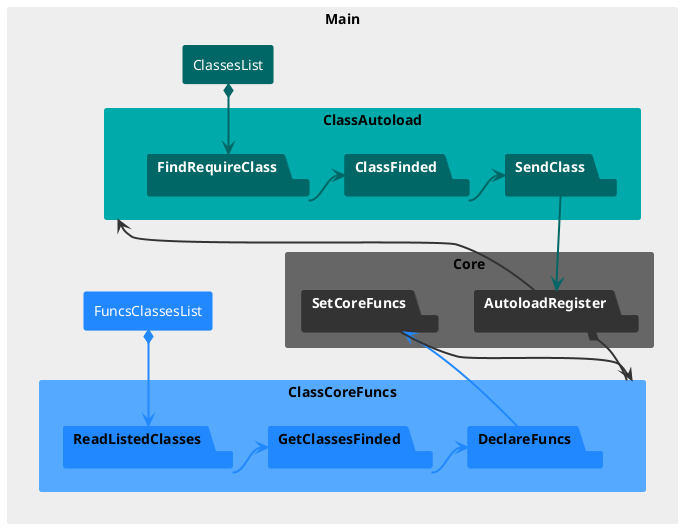 @startuml

skinparam packageStyle rectangle

rectangle Main #EEE;line:EEE; {

    rectangle ClassesList #066;line:066;text:white

    rectangle ClassAutoload #0AA;line:0AA; {
        package FindRequireClass #066;line:066;text:white
        ClassesList *==> FindRequireClass #line:066;

        package ClassFinded #066;line:066;text:white
        FindRequireClass => ClassFinded #line:066;

        package SendClass #066;line:066;text:white
        ClassFinded => SendClass #line:066;
    }

    rectangle Core #666;line:666; {
        package AutoloadRegister #333;line:333;text:white
        ClassAutoload <== AutoloadRegister #line:333;
        SendClass ==> AutoloadRegister #line:066;

        package SetCoreFuncs #333;line:333;text:white
    }

    rectangle FuncsClassesList #28F;line:28F;text:white

    rectangle ClassCoreFuncs #5AF;line:5AF; {
        package ReadListedClasses #28F;line:28F;
        FuncsClassesList *==> ReadListedClasses #line:28F;

        package GetClassesFinded #28F;line:28F;
        ReadListedClasses => GetClassesFinded #line:28F;

        package DeclareFuncs #28F;line:28F;
        GetClassesFinded => DeclareFuncs #line:28F;
        SetCoreFuncs <= DeclareFuncs #line:28F;
    }
    SetCoreFuncs ==> ClassCoreFuncs #line:333;
    AutoloadRegister *== ClassCoreFuncs #line:333;

}

@enduml
